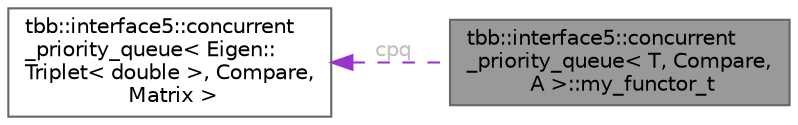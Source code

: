 digraph "tbb::interface5::concurrent_priority_queue&lt; T, Compare, A &gt;::my_functor_t"
{
 // LATEX_PDF_SIZE
  bgcolor="transparent";
  edge [fontname=Helvetica,fontsize=10,labelfontname=Helvetica,labelfontsize=10];
  node [fontname=Helvetica,fontsize=10,shape=box,height=0.2,width=0.4];
  rankdir="LR";
  Node1 [id="Node000001",label="tbb::interface5::concurrent\l_priority_queue\< T, Compare,\l A \>::my_functor_t",height=0.2,width=0.4,color="gray40", fillcolor="grey60", style="filled", fontcolor="black",tooltip=" "];
  Node2 -> Node1 [id="edge1_Node000001_Node000002",dir="back",color="darkorchid3",style="dashed",tooltip=" ",label=" cpq",fontcolor="grey" ];
  Node2 [id="Node000002",label="tbb::interface5::concurrent\l_priority_queue\< Eigen::\lTriplet\< double \>, Compare,\l Matrix \>",height=0.2,width=0.4,color="gray40", fillcolor="white", style="filled",URL="$classtbb_1_1interface5_1_1concurrent__priority__queue.html",tooltip=" "];
}
